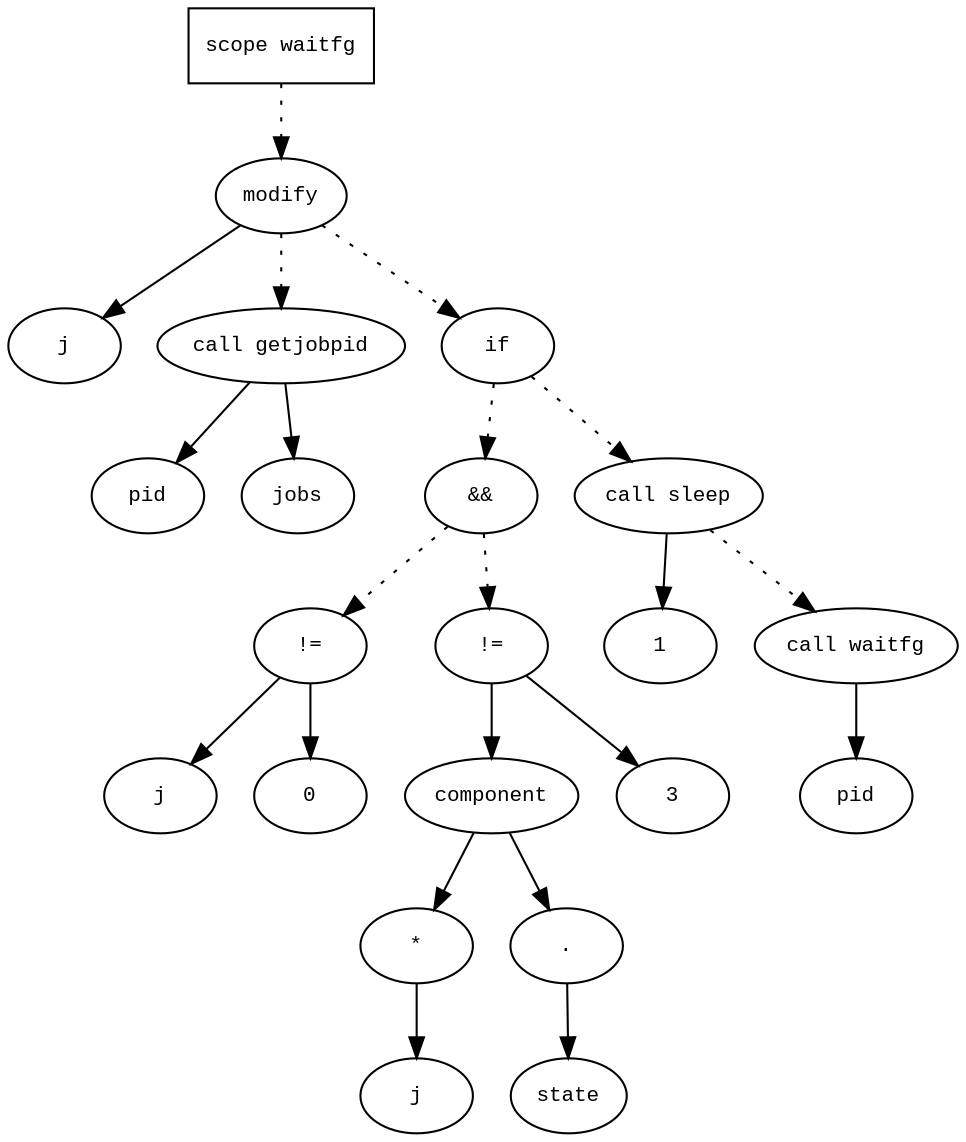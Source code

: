 digraph AST {
  graph [fontname="Times New Roman",fontsize=10];
  node  [fontname="Courier New",fontsize=10];
  edge  [fontname="Times New Roman",fontsize=10];

  node1 [label="scope waitfg",shape=box];
  node2 [label="modify",shape=ellipse];
  node3 [label="j",shape=ellipse];
  node2 -> node3;
  node4 [label="call getjobpid",shape=ellipse];
  node5 [label="pid",shape=ellipse];
  node4 -> node5;
  node6 [label="jobs",shape=ellipse];
  node4 -> node6;
  node2 -> node4 [style=dotted];
  node1 -> node2 [style=dotted];
  node7 [label="if",shape=ellipse];
  node2 -> node7 [style=dotted];
  node8 [label="&&",shape=ellipse];
  node9 [label="!=",shape=ellipse];
  node10 [label="j",shape=ellipse];
  node9 -> node10;
  node11 [label="0",shape=ellipse];
  node9 -> node11;
  node8 -> node9 [style=dotted];
  node12 [label="!=",shape=ellipse];
  node13 [label="component",shape=ellipse];
  node12 -> node13;
  node14 [label="*",shape=ellipse];
  node15 [label="j",shape=ellipse];
  node14 -> node15;
  node13 -> node14;
  node16 [label=".",shape=ellipse];
  node13 -> node16;
  node17 [label="state",shape=ellipse];
  node16 -> node17;
  node18 [label="3",shape=ellipse];
  node12 -> node18;
  node8 -> node12 [style=dotted];
  node7 -> node8 [style=dotted];
  node19 [label="call sleep",shape=ellipse];
  node20 [label="1",shape=ellipse];
  node19 -> node20;
  node7 -> node19 [style=dotted];
  node21 [label="call waitfg",shape=ellipse];
  node22 [label="pid",shape=ellipse];
  node21 -> node22;
  node19 -> node21 [style=dotted];
} 